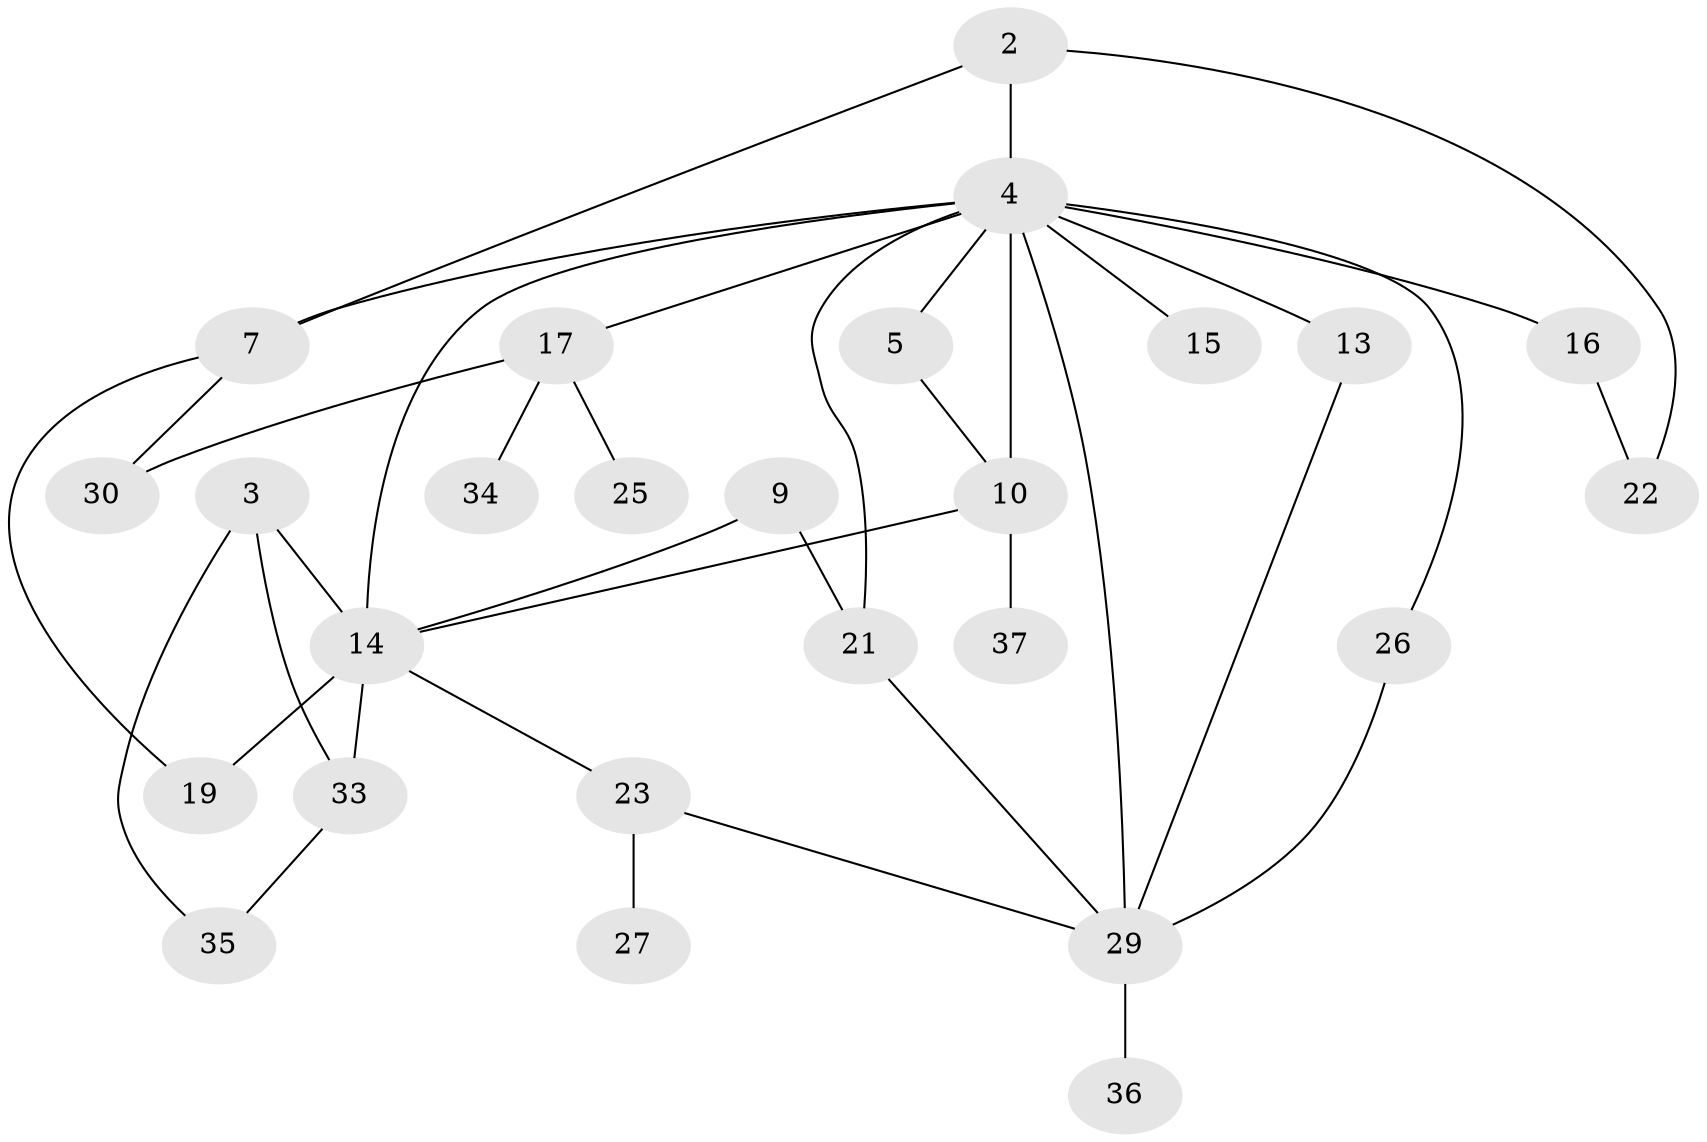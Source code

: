 // original degree distribution, {0: 0.09473684210526316, 2: 0.30526315789473685, 3: 0.2, 1: 0.23157894736842105, 4: 0.1368421052631579, 7: 0.010526315789473684, 6: 0.021052631578947368}
// Generated by graph-tools (version 1.1) at 2025/48/03/04/25 22:48:34]
// undirected, 26 vertices, 38 edges
graph export_dot {
  node [color=gray90,style=filled];
  2;
  3;
  4;
  5;
  7;
  9;
  10;
  13;
  14;
  15;
  16;
  17;
  19;
  21;
  22;
  23;
  25;
  26;
  27;
  29;
  30;
  33;
  34;
  35;
  36;
  37;
  2 -- 4 [weight=1.0];
  2 -- 7 [weight=1.0];
  2 -- 22 [weight=1.0];
  3 -- 14 [weight=2.0];
  3 -- 33 [weight=2.0];
  3 -- 35 [weight=1.0];
  4 -- 5 [weight=1.0];
  4 -- 7 [weight=2.0];
  4 -- 10 [weight=2.0];
  4 -- 13 [weight=2.0];
  4 -- 14 [weight=2.0];
  4 -- 15 [weight=1.0];
  4 -- 16 [weight=1.0];
  4 -- 17 [weight=1.0];
  4 -- 21 [weight=1.0];
  4 -- 26 [weight=1.0];
  4 -- 29 [weight=1.0];
  5 -- 10 [weight=1.0];
  7 -- 19 [weight=1.0];
  7 -- 30 [weight=1.0];
  9 -- 14 [weight=1.0];
  9 -- 21 [weight=1.0];
  10 -- 14 [weight=1.0];
  10 -- 37 [weight=1.0];
  13 -- 29 [weight=1.0];
  14 -- 19 [weight=1.0];
  14 -- 23 [weight=1.0];
  14 -- 33 [weight=1.0];
  16 -- 22 [weight=1.0];
  17 -- 25 [weight=1.0];
  17 -- 30 [weight=1.0];
  17 -- 34 [weight=1.0];
  21 -- 29 [weight=1.0];
  23 -- 27 [weight=1.0];
  23 -- 29 [weight=1.0];
  26 -- 29 [weight=1.0];
  29 -- 36 [weight=1.0];
  33 -- 35 [weight=1.0];
}

